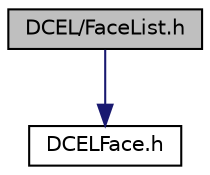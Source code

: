 digraph "DCEL/FaceList.h"
{
  edge [fontname="Helvetica",fontsize="10",labelfontname="Helvetica",labelfontsize="10"];
  node [fontname="Helvetica",fontsize="10",shape=record];
  Node1 [label="DCEL/FaceList.h",height=0.2,width=0.4,color="black", fillcolor="grey75", style="filled", fontcolor="black"];
  Node1 -> Node2 [color="midnightblue",fontsize="10",style="solid"];
  Node2 [label="DCELFace.h",height=0.2,width=0.4,color="black", fillcolor="white", style="filled",URL="$DCELFace_8h.html"];
}
